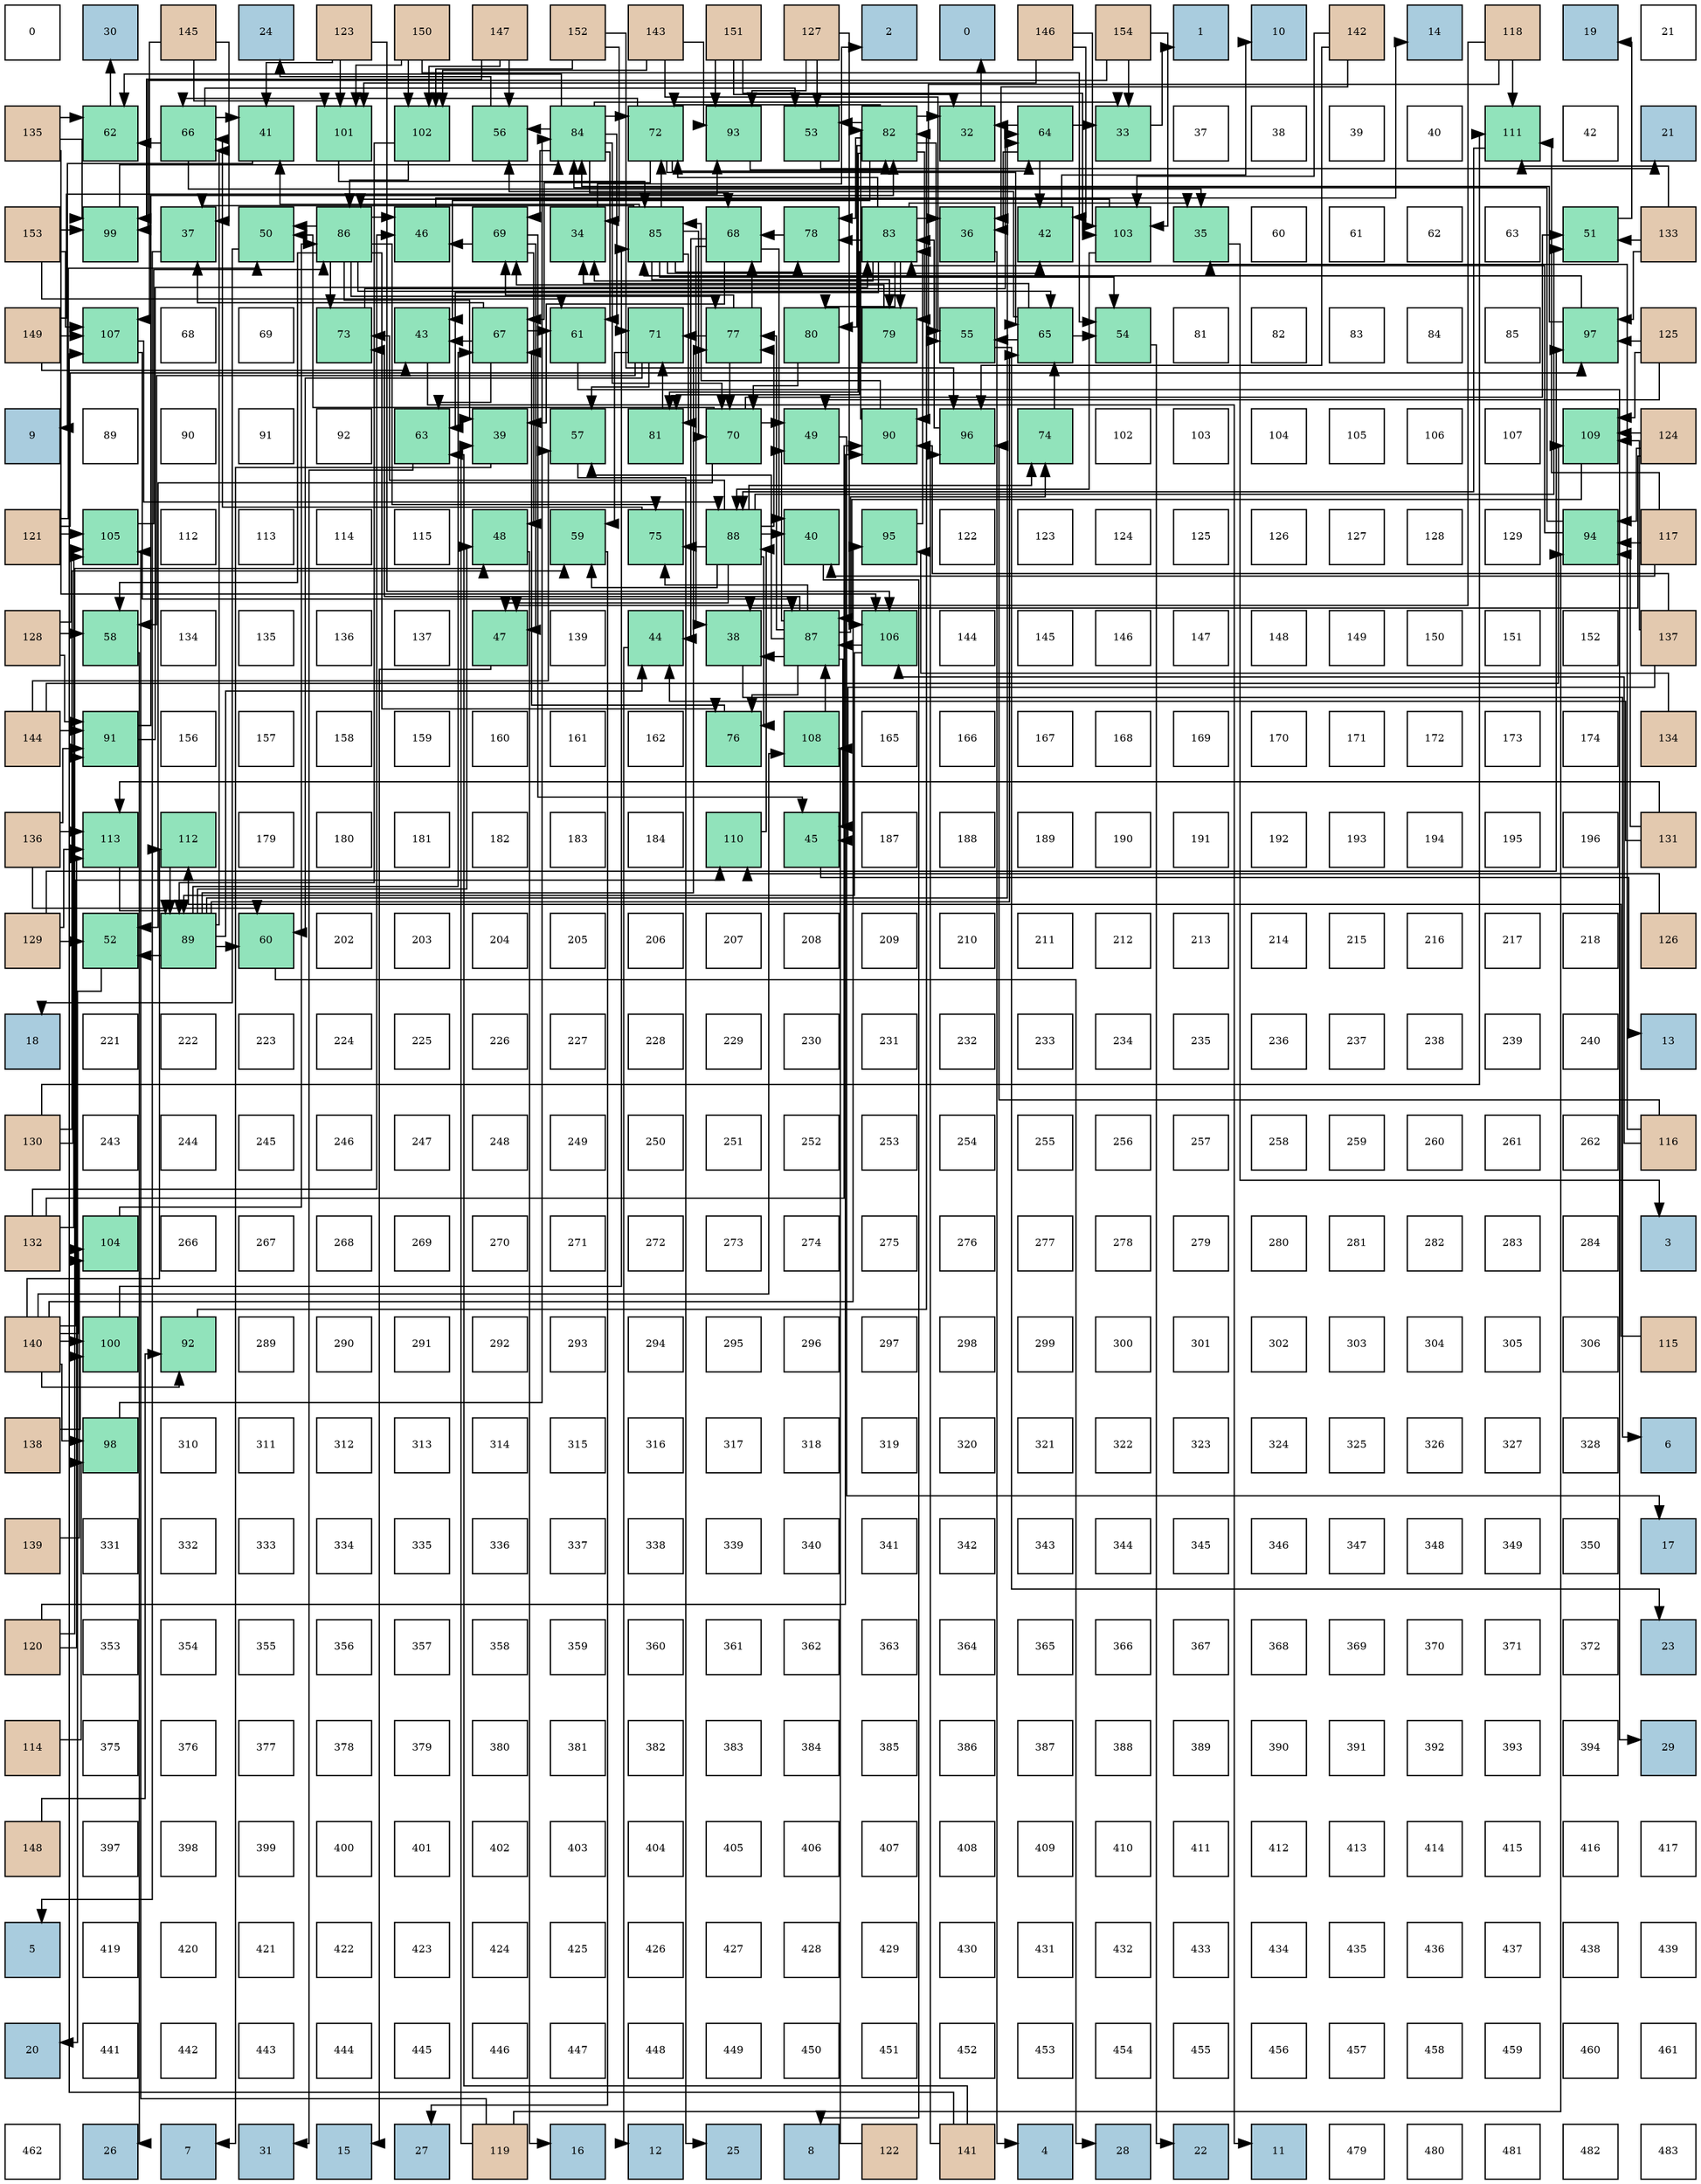 digraph layout{
 rankdir=TB;
 splines=ortho;
 node [style=filled shape=square fixedsize=true width=0.6];
0[label="0", fontsize=8, fillcolor="#ffffff"];
1[label="30", fontsize=8, fillcolor="#a9ccde"];
2[label="145", fontsize=8, fillcolor="#e3c9af"];
3[label="24", fontsize=8, fillcolor="#a9ccde"];
4[label="123", fontsize=8, fillcolor="#e3c9af"];
5[label="150", fontsize=8, fillcolor="#e3c9af"];
6[label="147", fontsize=8, fillcolor="#e3c9af"];
7[label="152", fontsize=8, fillcolor="#e3c9af"];
8[label="143", fontsize=8, fillcolor="#e3c9af"];
9[label="151", fontsize=8, fillcolor="#e3c9af"];
10[label="127", fontsize=8, fillcolor="#e3c9af"];
11[label="2", fontsize=8, fillcolor="#a9ccde"];
12[label="0", fontsize=8, fillcolor="#a9ccde"];
13[label="146", fontsize=8, fillcolor="#e3c9af"];
14[label="154", fontsize=8, fillcolor="#e3c9af"];
15[label="1", fontsize=8, fillcolor="#a9ccde"];
16[label="10", fontsize=8, fillcolor="#a9ccde"];
17[label="142", fontsize=8, fillcolor="#e3c9af"];
18[label="14", fontsize=8, fillcolor="#a9ccde"];
19[label="118", fontsize=8, fillcolor="#e3c9af"];
20[label="19", fontsize=8, fillcolor="#a9ccde"];
21[label="21", fontsize=8, fillcolor="#ffffff"];
22[label="135", fontsize=8, fillcolor="#e3c9af"];
23[label="62", fontsize=8, fillcolor="#91e3bb"];
24[label="66", fontsize=8, fillcolor="#91e3bb"];
25[label="41", fontsize=8, fillcolor="#91e3bb"];
26[label="101", fontsize=8, fillcolor="#91e3bb"];
27[label="102", fontsize=8, fillcolor="#91e3bb"];
28[label="56", fontsize=8, fillcolor="#91e3bb"];
29[label="84", fontsize=8, fillcolor="#91e3bb"];
30[label="72", fontsize=8, fillcolor="#91e3bb"];
31[label="93", fontsize=8, fillcolor="#91e3bb"];
32[label="53", fontsize=8, fillcolor="#91e3bb"];
33[label="82", fontsize=8, fillcolor="#91e3bb"];
34[label="32", fontsize=8, fillcolor="#91e3bb"];
35[label="64", fontsize=8, fillcolor="#91e3bb"];
36[label="33", fontsize=8, fillcolor="#91e3bb"];
37[label="37", fontsize=8, fillcolor="#ffffff"];
38[label="38", fontsize=8, fillcolor="#ffffff"];
39[label="39", fontsize=8, fillcolor="#ffffff"];
40[label="40", fontsize=8, fillcolor="#ffffff"];
41[label="111", fontsize=8, fillcolor="#91e3bb"];
42[label="42", fontsize=8, fillcolor="#ffffff"];
43[label="21", fontsize=8, fillcolor="#a9ccde"];
44[label="153", fontsize=8, fillcolor="#e3c9af"];
45[label="99", fontsize=8, fillcolor="#91e3bb"];
46[label="37", fontsize=8, fillcolor="#91e3bb"];
47[label="50", fontsize=8, fillcolor="#91e3bb"];
48[label="86", fontsize=8, fillcolor="#91e3bb"];
49[label="46", fontsize=8, fillcolor="#91e3bb"];
50[label="69", fontsize=8, fillcolor="#91e3bb"];
51[label="34", fontsize=8, fillcolor="#91e3bb"];
52[label="85", fontsize=8, fillcolor="#91e3bb"];
53[label="68", fontsize=8, fillcolor="#91e3bb"];
54[label="78", fontsize=8, fillcolor="#91e3bb"];
55[label="83", fontsize=8, fillcolor="#91e3bb"];
56[label="36", fontsize=8, fillcolor="#91e3bb"];
57[label="42", fontsize=8, fillcolor="#91e3bb"];
58[label="103", fontsize=8, fillcolor="#91e3bb"];
59[label="35", fontsize=8, fillcolor="#91e3bb"];
60[label="60", fontsize=8, fillcolor="#ffffff"];
61[label="61", fontsize=8, fillcolor="#ffffff"];
62[label="62", fontsize=8, fillcolor="#ffffff"];
63[label="63", fontsize=8, fillcolor="#ffffff"];
64[label="51", fontsize=8, fillcolor="#91e3bb"];
65[label="133", fontsize=8, fillcolor="#e3c9af"];
66[label="149", fontsize=8, fillcolor="#e3c9af"];
67[label="107", fontsize=8, fillcolor="#91e3bb"];
68[label="68", fontsize=8, fillcolor="#ffffff"];
69[label="69", fontsize=8, fillcolor="#ffffff"];
70[label="73", fontsize=8, fillcolor="#91e3bb"];
71[label="43", fontsize=8, fillcolor="#91e3bb"];
72[label="67", fontsize=8, fillcolor="#91e3bb"];
73[label="61", fontsize=8, fillcolor="#91e3bb"];
74[label="71", fontsize=8, fillcolor="#91e3bb"];
75[label="77", fontsize=8, fillcolor="#91e3bb"];
76[label="80", fontsize=8, fillcolor="#91e3bb"];
77[label="79", fontsize=8, fillcolor="#91e3bb"];
78[label="55", fontsize=8, fillcolor="#91e3bb"];
79[label="65", fontsize=8, fillcolor="#91e3bb"];
80[label="54", fontsize=8, fillcolor="#91e3bb"];
81[label="81", fontsize=8, fillcolor="#ffffff"];
82[label="82", fontsize=8, fillcolor="#ffffff"];
83[label="83", fontsize=8, fillcolor="#ffffff"];
84[label="84", fontsize=8, fillcolor="#ffffff"];
85[label="85", fontsize=8, fillcolor="#ffffff"];
86[label="97", fontsize=8, fillcolor="#91e3bb"];
87[label="125", fontsize=8, fillcolor="#e3c9af"];
88[label="9", fontsize=8, fillcolor="#a9ccde"];
89[label="89", fontsize=8, fillcolor="#ffffff"];
90[label="90", fontsize=8, fillcolor="#ffffff"];
91[label="91", fontsize=8, fillcolor="#ffffff"];
92[label="92", fontsize=8, fillcolor="#ffffff"];
93[label="63", fontsize=8, fillcolor="#91e3bb"];
94[label="39", fontsize=8, fillcolor="#91e3bb"];
95[label="57", fontsize=8, fillcolor="#91e3bb"];
96[label="81", fontsize=8, fillcolor="#91e3bb"];
97[label="70", fontsize=8, fillcolor="#91e3bb"];
98[label="49", fontsize=8, fillcolor="#91e3bb"];
99[label="90", fontsize=8, fillcolor="#91e3bb"];
100[label="96", fontsize=8, fillcolor="#91e3bb"];
101[label="74", fontsize=8, fillcolor="#91e3bb"];
102[label="102", fontsize=8, fillcolor="#ffffff"];
103[label="103", fontsize=8, fillcolor="#ffffff"];
104[label="104", fontsize=8, fillcolor="#ffffff"];
105[label="105", fontsize=8, fillcolor="#ffffff"];
106[label="106", fontsize=8, fillcolor="#ffffff"];
107[label="107", fontsize=8, fillcolor="#ffffff"];
108[label="109", fontsize=8, fillcolor="#91e3bb"];
109[label="124", fontsize=8, fillcolor="#e3c9af"];
110[label="121", fontsize=8, fillcolor="#e3c9af"];
111[label="105", fontsize=8, fillcolor="#91e3bb"];
112[label="112", fontsize=8, fillcolor="#ffffff"];
113[label="113", fontsize=8, fillcolor="#ffffff"];
114[label="114", fontsize=8, fillcolor="#ffffff"];
115[label="115", fontsize=8, fillcolor="#ffffff"];
116[label="48", fontsize=8, fillcolor="#91e3bb"];
117[label="59", fontsize=8, fillcolor="#91e3bb"];
118[label="75", fontsize=8, fillcolor="#91e3bb"];
119[label="88", fontsize=8, fillcolor="#91e3bb"];
120[label="40", fontsize=8, fillcolor="#91e3bb"];
121[label="95", fontsize=8, fillcolor="#91e3bb"];
122[label="122", fontsize=8, fillcolor="#ffffff"];
123[label="123", fontsize=8, fillcolor="#ffffff"];
124[label="124", fontsize=8, fillcolor="#ffffff"];
125[label="125", fontsize=8, fillcolor="#ffffff"];
126[label="126", fontsize=8, fillcolor="#ffffff"];
127[label="127", fontsize=8, fillcolor="#ffffff"];
128[label="128", fontsize=8, fillcolor="#ffffff"];
129[label="129", fontsize=8, fillcolor="#ffffff"];
130[label="94", fontsize=8, fillcolor="#91e3bb"];
131[label="117", fontsize=8, fillcolor="#e3c9af"];
132[label="128", fontsize=8, fillcolor="#e3c9af"];
133[label="58", fontsize=8, fillcolor="#91e3bb"];
134[label="134", fontsize=8, fillcolor="#ffffff"];
135[label="135", fontsize=8, fillcolor="#ffffff"];
136[label="136", fontsize=8, fillcolor="#ffffff"];
137[label="137", fontsize=8, fillcolor="#ffffff"];
138[label="47", fontsize=8, fillcolor="#91e3bb"];
139[label="139", fontsize=8, fillcolor="#ffffff"];
140[label="44", fontsize=8, fillcolor="#91e3bb"];
141[label="38", fontsize=8, fillcolor="#91e3bb"];
142[label="87", fontsize=8, fillcolor="#91e3bb"];
143[label="106", fontsize=8, fillcolor="#91e3bb"];
144[label="144", fontsize=8, fillcolor="#ffffff"];
145[label="145", fontsize=8, fillcolor="#ffffff"];
146[label="146", fontsize=8, fillcolor="#ffffff"];
147[label="147", fontsize=8, fillcolor="#ffffff"];
148[label="148", fontsize=8, fillcolor="#ffffff"];
149[label="149", fontsize=8, fillcolor="#ffffff"];
150[label="150", fontsize=8, fillcolor="#ffffff"];
151[label="151", fontsize=8, fillcolor="#ffffff"];
152[label="152", fontsize=8, fillcolor="#ffffff"];
153[label="137", fontsize=8, fillcolor="#e3c9af"];
154[label="144", fontsize=8, fillcolor="#e3c9af"];
155[label="91", fontsize=8, fillcolor="#91e3bb"];
156[label="156", fontsize=8, fillcolor="#ffffff"];
157[label="157", fontsize=8, fillcolor="#ffffff"];
158[label="158", fontsize=8, fillcolor="#ffffff"];
159[label="159", fontsize=8, fillcolor="#ffffff"];
160[label="160", fontsize=8, fillcolor="#ffffff"];
161[label="161", fontsize=8, fillcolor="#ffffff"];
162[label="162", fontsize=8, fillcolor="#ffffff"];
163[label="76", fontsize=8, fillcolor="#91e3bb"];
164[label="108", fontsize=8, fillcolor="#91e3bb"];
165[label="165", fontsize=8, fillcolor="#ffffff"];
166[label="166", fontsize=8, fillcolor="#ffffff"];
167[label="167", fontsize=8, fillcolor="#ffffff"];
168[label="168", fontsize=8, fillcolor="#ffffff"];
169[label="169", fontsize=8, fillcolor="#ffffff"];
170[label="170", fontsize=8, fillcolor="#ffffff"];
171[label="171", fontsize=8, fillcolor="#ffffff"];
172[label="172", fontsize=8, fillcolor="#ffffff"];
173[label="173", fontsize=8, fillcolor="#ffffff"];
174[label="174", fontsize=8, fillcolor="#ffffff"];
175[label="134", fontsize=8, fillcolor="#e3c9af"];
176[label="136", fontsize=8, fillcolor="#e3c9af"];
177[label="113", fontsize=8, fillcolor="#91e3bb"];
178[label="112", fontsize=8, fillcolor="#91e3bb"];
179[label="179", fontsize=8, fillcolor="#ffffff"];
180[label="180", fontsize=8, fillcolor="#ffffff"];
181[label="181", fontsize=8, fillcolor="#ffffff"];
182[label="182", fontsize=8, fillcolor="#ffffff"];
183[label="183", fontsize=8, fillcolor="#ffffff"];
184[label="184", fontsize=8, fillcolor="#ffffff"];
185[label="110", fontsize=8, fillcolor="#91e3bb"];
186[label="45", fontsize=8, fillcolor="#91e3bb"];
187[label="187", fontsize=8, fillcolor="#ffffff"];
188[label="188", fontsize=8, fillcolor="#ffffff"];
189[label="189", fontsize=8, fillcolor="#ffffff"];
190[label="190", fontsize=8, fillcolor="#ffffff"];
191[label="191", fontsize=8, fillcolor="#ffffff"];
192[label="192", fontsize=8, fillcolor="#ffffff"];
193[label="193", fontsize=8, fillcolor="#ffffff"];
194[label="194", fontsize=8, fillcolor="#ffffff"];
195[label="195", fontsize=8, fillcolor="#ffffff"];
196[label="196", fontsize=8, fillcolor="#ffffff"];
197[label="131", fontsize=8, fillcolor="#e3c9af"];
198[label="129", fontsize=8, fillcolor="#e3c9af"];
199[label="52", fontsize=8, fillcolor="#91e3bb"];
200[label="89", fontsize=8, fillcolor="#91e3bb"];
201[label="60", fontsize=8, fillcolor="#91e3bb"];
202[label="202", fontsize=8, fillcolor="#ffffff"];
203[label="203", fontsize=8, fillcolor="#ffffff"];
204[label="204", fontsize=8, fillcolor="#ffffff"];
205[label="205", fontsize=8, fillcolor="#ffffff"];
206[label="206", fontsize=8, fillcolor="#ffffff"];
207[label="207", fontsize=8, fillcolor="#ffffff"];
208[label="208", fontsize=8, fillcolor="#ffffff"];
209[label="209", fontsize=8, fillcolor="#ffffff"];
210[label="210", fontsize=8, fillcolor="#ffffff"];
211[label="211", fontsize=8, fillcolor="#ffffff"];
212[label="212", fontsize=8, fillcolor="#ffffff"];
213[label="213", fontsize=8, fillcolor="#ffffff"];
214[label="214", fontsize=8, fillcolor="#ffffff"];
215[label="215", fontsize=8, fillcolor="#ffffff"];
216[label="216", fontsize=8, fillcolor="#ffffff"];
217[label="217", fontsize=8, fillcolor="#ffffff"];
218[label="218", fontsize=8, fillcolor="#ffffff"];
219[label="126", fontsize=8, fillcolor="#e3c9af"];
220[label="18", fontsize=8, fillcolor="#a9ccde"];
221[label="221", fontsize=8, fillcolor="#ffffff"];
222[label="222", fontsize=8, fillcolor="#ffffff"];
223[label="223", fontsize=8, fillcolor="#ffffff"];
224[label="224", fontsize=8, fillcolor="#ffffff"];
225[label="225", fontsize=8, fillcolor="#ffffff"];
226[label="226", fontsize=8, fillcolor="#ffffff"];
227[label="227", fontsize=8, fillcolor="#ffffff"];
228[label="228", fontsize=8, fillcolor="#ffffff"];
229[label="229", fontsize=8, fillcolor="#ffffff"];
230[label="230", fontsize=8, fillcolor="#ffffff"];
231[label="231", fontsize=8, fillcolor="#ffffff"];
232[label="232", fontsize=8, fillcolor="#ffffff"];
233[label="233", fontsize=8, fillcolor="#ffffff"];
234[label="234", fontsize=8, fillcolor="#ffffff"];
235[label="235", fontsize=8, fillcolor="#ffffff"];
236[label="236", fontsize=8, fillcolor="#ffffff"];
237[label="237", fontsize=8, fillcolor="#ffffff"];
238[label="238", fontsize=8, fillcolor="#ffffff"];
239[label="239", fontsize=8, fillcolor="#ffffff"];
240[label="240", fontsize=8, fillcolor="#ffffff"];
241[label="13", fontsize=8, fillcolor="#a9ccde"];
242[label="130", fontsize=8, fillcolor="#e3c9af"];
243[label="243", fontsize=8, fillcolor="#ffffff"];
244[label="244", fontsize=8, fillcolor="#ffffff"];
245[label="245", fontsize=8, fillcolor="#ffffff"];
246[label="246", fontsize=8, fillcolor="#ffffff"];
247[label="247", fontsize=8, fillcolor="#ffffff"];
248[label="248", fontsize=8, fillcolor="#ffffff"];
249[label="249", fontsize=8, fillcolor="#ffffff"];
250[label="250", fontsize=8, fillcolor="#ffffff"];
251[label="251", fontsize=8, fillcolor="#ffffff"];
252[label="252", fontsize=8, fillcolor="#ffffff"];
253[label="253", fontsize=8, fillcolor="#ffffff"];
254[label="254", fontsize=8, fillcolor="#ffffff"];
255[label="255", fontsize=8, fillcolor="#ffffff"];
256[label="256", fontsize=8, fillcolor="#ffffff"];
257[label="257", fontsize=8, fillcolor="#ffffff"];
258[label="258", fontsize=8, fillcolor="#ffffff"];
259[label="259", fontsize=8, fillcolor="#ffffff"];
260[label="260", fontsize=8, fillcolor="#ffffff"];
261[label="261", fontsize=8, fillcolor="#ffffff"];
262[label="262", fontsize=8, fillcolor="#ffffff"];
263[label="116", fontsize=8, fillcolor="#e3c9af"];
264[label="132", fontsize=8, fillcolor="#e3c9af"];
265[label="104", fontsize=8, fillcolor="#91e3bb"];
266[label="266", fontsize=8, fillcolor="#ffffff"];
267[label="267", fontsize=8, fillcolor="#ffffff"];
268[label="268", fontsize=8, fillcolor="#ffffff"];
269[label="269", fontsize=8, fillcolor="#ffffff"];
270[label="270", fontsize=8, fillcolor="#ffffff"];
271[label="271", fontsize=8, fillcolor="#ffffff"];
272[label="272", fontsize=8, fillcolor="#ffffff"];
273[label="273", fontsize=8, fillcolor="#ffffff"];
274[label="274", fontsize=8, fillcolor="#ffffff"];
275[label="275", fontsize=8, fillcolor="#ffffff"];
276[label="276", fontsize=8, fillcolor="#ffffff"];
277[label="277", fontsize=8, fillcolor="#ffffff"];
278[label="278", fontsize=8, fillcolor="#ffffff"];
279[label="279", fontsize=8, fillcolor="#ffffff"];
280[label="280", fontsize=8, fillcolor="#ffffff"];
281[label="281", fontsize=8, fillcolor="#ffffff"];
282[label="282", fontsize=8, fillcolor="#ffffff"];
283[label="283", fontsize=8, fillcolor="#ffffff"];
284[label="284", fontsize=8, fillcolor="#ffffff"];
285[label="3", fontsize=8, fillcolor="#a9ccde"];
286[label="140", fontsize=8, fillcolor="#e3c9af"];
287[label="100", fontsize=8, fillcolor="#91e3bb"];
288[label="92", fontsize=8, fillcolor="#91e3bb"];
289[label="289", fontsize=8, fillcolor="#ffffff"];
290[label="290", fontsize=8, fillcolor="#ffffff"];
291[label="291", fontsize=8, fillcolor="#ffffff"];
292[label="292", fontsize=8, fillcolor="#ffffff"];
293[label="293", fontsize=8, fillcolor="#ffffff"];
294[label="294", fontsize=8, fillcolor="#ffffff"];
295[label="295", fontsize=8, fillcolor="#ffffff"];
296[label="296", fontsize=8, fillcolor="#ffffff"];
297[label="297", fontsize=8, fillcolor="#ffffff"];
298[label="298", fontsize=8, fillcolor="#ffffff"];
299[label="299", fontsize=8, fillcolor="#ffffff"];
300[label="300", fontsize=8, fillcolor="#ffffff"];
301[label="301", fontsize=8, fillcolor="#ffffff"];
302[label="302", fontsize=8, fillcolor="#ffffff"];
303[label="303", fontsize=8, fillcolor="#ffffff"];
304[label="304", fontsize=8, fillcolor="#ffffff"];
305[label="305", fontsize=8, fillcolor="#ffffff"];
306[label="306", fontsize=8, fillcolor="#ffffff"];
307[label="115", fontsize=8, fillcolor="#e3c9af"];
308[label="138", fontsize=8, fillcolor="#e3c9af"];
309[label="98", fontsize=8, fillcolor="#91e3bb"];
310[label="310", fontsize=8, fillcolor="#ffffff"];
311[label="311", fontsize=8, fillcolor="#ffffff"];
312[label="312", fontsize=8, fillcolor="#ffffff"];
313[label="313", fontsize=8, fillcolor="#ffffff"];
314[label="314", fontsize=8, fillcolor="#ffffff"];
315[label="315", fontsize=8, fillcolor="#ffffff"];
316[label="316", fontsize=8, fillcolor="#ffffff"];
317[label="317", fontsize=8, fillcolor="#ffffff"];
318[label="318", fontsize=8, fillcolor="#ffffff"];
319[label="319", fontsize=8, fillcolor="#ffffff"];
320[label="320", fontsize=8, fillcolor="#ffffff"];
321[label="321", fontsize=8, fillcolor="#ffffff"];
322[label="322", fontsize=8, fillcolor="#ffffff"];
323[label="323", fontsize=8, fillcolor="#ffffff"];
324[label="324", fontsize=8, fillcolor="#ffffff"];
325[label="325", fontsize=8, fillcolor="#ffffff"];
326[label="326", fontsize=8, fillcolor="#ffffff"];
327[label="327", fontsize=8, fillcolor="#ffffff"];
328[label="328", fontsize=8, fillcolor="#ffffff"];
329[label="6", fontsize=8, fillcolor="#a9ccde"];
330[label="139", fontsize=8, fillcolor="#e3c9af"];
331[label="331", fontsize=8, fillcolor="#ffffff"];
332[label="332", fontsize=8, fillcolor="#ffffff"];
333[label="333", fontsize=8, fillcolor="#ffffff"];
334[label="334", fontsize=8, fillcolor="#ffffff"];
335[label="335", fontsize=8, fillcolor="#ffffff"];
336[label="336", fontsize=8, fillcolor="#ffffff"];
337[label="337", fontsize=8, fillcolor="#ffffff"];
338[label="338", fontsize=8, fillcolor="#ffffff"];
339[label="339", fontsize=8, fillcolor="#ffffff"];
340[label="340", fontsize=8, fillcolor="#ffffff"];
341[label="341", fontsize=8, fillcolor="#ffffff"];
342[label="342", fontsize=8, fillcolor="#ffffff"];
343[label="343", fontsize=8, fillcolor="#ffffff"];
344[label="344", fontsize=8, fillcolor="#ffffff"];
345[label="345", fontsize=8, fillcolor="#ffffff"];
346[label="346", fontsize=8, fillcolor="#ffffff"];
347[label="347", fontsize=8, fillcolor="#ffffff"];
348[label="348", fontsize=8, fillcolor="#ffffff"];
349[label="349", fontsize=8, fillcolor="#ffffff"];
350[label="350", fontsize=8, fillcolor="#ffffff"];
351[label="17", fontsize=8, fillcolor="#a9ccde"];
352[label="120", fontsize=8, fillcolor="#e3c9af"];
353[label="353", fontsize=8, fillcolor="#ffffff"];
354[label="354", fontsize=8, fillcolor="#ffffff"];
355[label="355", fontsize=8, fillcolor="#ffffff"];
356[label="356", fontsize=8, fillcolor="#ffffff"];
357[label="357", fontsize=8, fillcolor="#ffffff"];
358[label="358", fontsize=8, fillcolor="#ffffff"];
359[label="359", fontsize=8, fillcolor="#ffffff"];
360[label="360", fontsize=8, fillcolor="#ffffff"];
361[label="361", fontsize=8, fillcolor="#ffffff"];
362[label="362", fontsize=8, fillcolor="#ffffff"];
363[label="363", fontsize=8, fillcolor="#ffffff"];
364[label="364", fontsize=8, fillcolor="#ffffff"];
365[label="365", fontsize=8, fillcolor="#ffffff"];
366[label="366", fontsize=8, fillcolor="#ffffff"];
367[label="367", fontsize=8, fillcolor="#ffffff"];
368[label="368", fontsize=8, fillcolor="#ffffff"];
369[label="369", fontsize=8, fillcolor="#ffffff"];
370[label="370", fontsize=8, fillcolor="#ffffff"];
371[label="371", fontsize=8, fillcolor="#ffffff"];
372[label="372", fontsize=8, fillcolor="#ffffff"];
373[label="23", fontsize=8, fillcolor="#a9ccde"];
374[label="114", fontsize=8, fillcolor="#e3c9af"];
375[label="375", fontsize=8, fillcolor="#ffffff"];
376[label="376", fontsize=8, fillcolor="#ffffff"];
377[label="377", fontsize=8, fillcolor="#ffffff"];
378[label="378", fontsize=8, fillcolor="#ffffff"];
379[label="379", fontsize=8, fillcolor="#ffffff"];
380[label="380", fontsize=8, fillcolor="#ffffff"];
381[label="381", fontsize=8, fillcolor="#ffffff"];
382[label="382", fontsize=8, fillcolor="#ffffff"];
383[label="383", fontsize=8, fillcolor="#ffffff"];
384[label="384", fontsize=8, fillcolor="#ffffff"];
385[label="385", fontsize=8, fillcolor="#ffffff"];
386[label="386", fontsize=8, fillcolor="#ffffff"];
387[label="387", fontsize=8, fillcolor="#ffffff"];
388[label="388", fontsize=8, fillcolor="#ffffff"];
389[label="389", fontsize=8, fillcolor="#ffffff"];
390[label="390", fontsize=8, fillcolor="#ffffff"];
391[label="391", fontsize=8, fillcolor="#ffffff"];
392[label="392", fontsize=8, fillcolor="#ffffff"];
393[label="393", fontsize=8, fillcolor="#ffffff"];
394[label="394", fontsize=8, fillcolor="#ffffff"];
395[label="29", fontsize=8, fillcolor="#a9ccde"];
396[label="148", fontsize=8, fillcolor="#e3c9af"];
397[label="397", fontsize=8, fillcolor="#ffffff"];
398[label="398", fontsize=8, fillcolor="#ffffff"];
399[label="399", fontsize=8, fillcolor="#ffffff"];
400[label="400", fontsize=8, fillcolor="#ffffff"];
401[label="401", fontsize=8, fillcolor="#ffffff"];
402[label="402", fontsize=8, fillcolor="#ffffff"];
403[label="403", fontsize=8, fillcolor="#ffffff"];
404[label="404", fontsize=8, fillcolor="#ffffff"];
405[label="405", fontsize=8, fillcolor="#ffffff"];
406[label="406", fontsize=8, fillcolor="#ffffff"];
407[label="407", fontsize=8, fillcolor="#ffffff"];
408[label="408", fontsize=8, fillcolor="#ffffff"];
409[label="409", fontsize=8, fillcolor="#ffffff"];
410[label="410", fontsize=8, fillcolor="#ffffff"];
411[label="411", fontsize=8, fillcolor="#ffffff"];
412[label="412", fontsize=8, fillcolor="#ffffff"];
413[label="413", fontsize=8, fillcolor="#ffffff"];
414[label="414", fontsize=8, fillcolor="#ffffff"];
415[label="415", fontsize=8, fillcolor="#ffffff"];
416[label="416", fontsize=8, fillcolor="#ffffff"];
417[label="417", fontsize=8, fillcolor="#ffffff"];
418[label="5", fontsize=8, fillcolor="#a9ccde"];
419[label="419", fontsize=8, fillcolor="#ffffff"];
420[label="420", fontsize=8, fillcolor="#ffffff"];
421[label="421", fontsize=8, fillcolor="#ffffff"];
422[label="422", fontsize=8, fillcolor="#ffffff"];
423[label="423", fontsize=8, fillcolor="#ffffff"];
424[label="424", fontsize=8, fillcolor="#ffffff"];
425[label="425", fontsize=8, fillcolor="#ffffff"];
426[label="426", fontsize=8, fillcolor="#ffffff"];
427[label="427", fontsize=8, fillcolor="#ffffff"];
428[label="428", fontsize=8, fillcolor="#ffffff"];
429[label="429", fontsize=8, fillcolor="#ffffff"];
430[label="430", fontsize=8, fillcolor="#ffffff"];
431[label="431", fontsize=8, fillcolor="#ffffff"];
432[label="432", fontsize=8, fillcolor="#ffffff"];
433[label="433", fontsize=8, fillcolor="#ffffff"];
434[label="434", fontsize=8, fillcolor="#ffffff"];
435[label="435", fontsize=8, fillcolor="#ffffff"];
436[label="436", fontsize=8, fillcolor="#ffffff"];
437[label="437", fontsize=8, fillcolor="#ffffff"];
438[label="438", fontsize=8, fillcolor="#ffffff"];
439[label="439", fontsize=8, fillcolor="#ffffff"];
440[label="20", fontsize=8, fillcolor="#a9ccde"];
441[label="441", fontsize=8, fillcolor="#ffffff"];
442[label="442", fontsize=8, fillcolor="#ffffff"];
443[label="443", fontsize=8, fillcolor="#ffffff"];
444[label="444", fontsize=8, fillcolor="#ffffff"];
445[label="445", fontsize=8, fillcolor="#ffffff"];
446[label="446", fontsize=8, fillcolor="#ffffff"];
447[label="447", fontsize=8, fillcolor="#ffffff"];
448[label="448", fontsize=8, fillcolor="#ffffff"];
449[label="449", fontsize=8, fillcolor="#ffffff"];
450[label="450", fontsize=8, fillcolor="#ffffff"];
451[label="451", fontsize=8, fillcolor="#ffffff"];
452[label="452", fontsize=8, fillcolor="#ffffff"];
453[label="453", fontsize=8, fillcolor="#ffffff"];
454[label="454", fontsize=8, fillcolor="#ffffff"];
455[label="455", fontsize=8, fillcolor="#ffffff"];
456[label="456", fontsize=8, fillcolor="#ffffff"];
457[label="457", fontsize=8, fillcolor="#ffffff"];
458[label="458", fontsize=8, fillcolor="#ffffff"];
459[label="459", fontsize=8, fillcolor="#ffffff"];
460[label="460", fontsize=8, fillcolor="#ffffff"];
461[label="461", fontsize=8, fillcolor="#ffffff"];
462[label="462", fontsize=8, fillcolor="#ffffff"];
463[label="26", fontsize=8, fillcolor="#a9ccde"];
464[label="7", fontsize=8, fillcolor="#a9ccde"];
465[label="31", fontsize=8, fillcolor="#a9ccde"];
466[label="15", fontsize=8, fillcolor="#a9ccde"];
467[label="27", fontsize=8, fillcolor="#a9ccde"];
468[label="119", fontsize=8, fillcolor="#e3c9af"];
469[label="16", fontsize=8, fillcolor="#a9ccde"];
470[label="12", fontsize=8, fillcolor="#a9ccde"];
471[label="25", fontsize=8, fillcolor="#a9ccde"];
472[label="8", fontsize=8, fillcolor="#a9ccde"];
473[label="122", fontsize=8, fillcolor="#e3c9af"];
474[label="141", fontsize=8, fillcolor="#e3c9af"];
475[label="4", fontsize=8, fillcolor="#a9ccde"];
476[label="28", fontsize=8, fillcolor="#a9ccde"];
477[label="22", fontsize=8, fillcolor="#a9ccde"];
478[label="11", fontsize=8, fillcolor="#a9ccde"];
479[label="479", fontsize=8, fillcolor="#ffffff"];
480[label="480", fontsize=8, fillcolor="#ffffff"];
481[label="481", fontsize=8, fillcolor="#ffffff"];
482[label="482", fontsize=8, fillcolor="#ffffff"];
483[label="483", fontsize=8, fillcolor="#ffffff"];
edge [constraint=false, style=vis];34 -> 12;
36 -> 15;
51 -> 11;
59 -> 285;
56 -> 475;
46 -> 418;
141 -> 329;
94 -> 464;
120 -> 472;
25 -> 88;
57 -> 16;
71 -> 478;
140 -> 470;
186 -> 241;
49 -> 18;
138 -> 466;
116 -> 469;
98 -> 351;
47 -> 220;
64 -> 20;
199 -> 440;
32 -> 43;
80 -> 477;
78 -> 373;
28 -> 3;
95 -> 471;
133 -> 463;
117 -> 467;
201 -> 476;
73 -> 395;
23 -> 1;
93 -> 465;
35 -> 34;
35 -> 36;
35 -> 56;
35 -> 57;
79 -> 51;
79 -> 80;
79 -> 78;
79 -> 28;
24 -> 59;
24 -> 25;
24 -> 32;
24 -> 23;
72 -> 46;
72 -> 71;
72 -> 73;
72 -> 93;
53 -> 141;
53 -> 94;
53 -> 120;
53 -> 140;
50 -> 186;
50 -> 49;
50 -> 138;
50 -> 116;
97 -> 98;
97 -> 47;
97 -> 64;
97 -> 199;
74 -> 95;
74 -> 133;
74 -> 117;
74 -> 201;
30 -> 35;
30 -> 79;
30 -> 24;
30 -> 72;
70 -> 35;
101 -> 79;
118 -> 24;
163 -> 72;
75 -> 53;
75 -> 50;
75 -> 97;
75 -> 74;
54 -> 53;
77 -> 50;
76 -> 97;
96 -> 74;
33 -> 34;
33 -> 71;
33 -> 32;
33 -> 78;
33 -> 30;
33 -> 54;
33 -> 77;
33 -> 76;
33 -> 96;
55 -> 51;
55 -> 59;
55 -> 56;
55 -> 93;
55 -> 30;
55 -> 54;
55 -> 77;
55 -> 76;
55 -> 96;
29 -> 36;
29 -> 28;
29 -> 73;
29 -> 23;
29 -> 53;
29 -> 50;
29 -> 97;
29 -> 74;
29 -> 30;
52 -> 46;
52 -> 25;
52 -> 57;
52 -> 80;
52 -> 97;
52 -> 30;
52 -> 54;
52 -> 77;
52 -> 96;
48 -> 94;
48 -> 49;
48 -> 47;
48 -> 133;
48 -> 79;
48 -> 70;
48 -> 118;
48 -> 163;
48 -> 75;
142 -> 141;
142 -> 186;
142 -> 98;
142 -> 95;
142 -> 70;
142 -> 101;
142 -> 118;
142 -> 163;
142 -> 75;
119 -> 120;
119 -> 138;
119 -> 64;
119 -> 117;
119 -> 70;
119 -> 101;
119 -> 118;
119 -> 163;
119 -> 75;
200 -> 140;
200 -> 116;
200 -> 199;
200 -> 201;
200 -> 35;
200 -> 79;
200 -> 24;
200 -> 72;
200 -> 75;
99 -> 33;
99 -> 52;
155 -> 33;
155 -> 55;
288 -> 33;
31 -> 33;
130 -> 55;
130 -> 29;
121 -> 55;
100 -> 55;
86 -> 29;
86 -> 52;
309 -> 29;
45 -> 29;
287 -> 52;
26 -> 52;
27 -> 48;
27 -> 200;
58 -> 48;
58 -> 119;
265 -> 48;
111 -> 48;
143 -> 142;
143 -> 200;
67 -> 142;
67 -> 119;
164 -> 142;
108 -> 142;
185 -> 119;
41 -> 119;
178 -> 200;
177 -> 200;
374 -> 309;
307 -> 178;
263 -> 59;
263 -> 100;
263 -> 143;
131 -> 120;
131 -> 130;
131 -> 41;
19 -> 138;
19 -> 99;
19 -> 41;
468 -> 94;
468 -> 130;
468 -> 111;
352 -> 116;
352 -> 99;
352 -> 177;
110 -> 47;
110 -> 86;
110 -> 111;
473 -> 164;
4 -> 25;
4 -> 26;
4 -> 143;
109 -> 141;
109 -> 130;
109 -> 108;
87 -> 98;
87 -> 86;
87 -> 108;
219 -> 185;
10 -> 32;
10 -> 31;
10 -> 143;
132 -> 133;
132 -> 155;
132 -> 111;
198 -> 199;
198 -> 86;
198 -> 177;
242 -> 117;
242 -> 155;
242 -> 41;
197 -> 140;
197 -> 130;
197 -> 177;
264 -> 49;
264 -> 99;
264 -> 111;
65 -> 64;
65 -> 86;
65 -> 41;
175 -> 121;
22 -> 23;
22 -> 45;
22 -> 143;
176 -> 201;
176 -> 155;
176 -> 177;
153 -> 186;
153 -> 99;
153 -> 108;
308 -> 287;
330 -> 265;
286 -> 288;
286 -> 121;
286 -> 309;
286 -> 287;
286 -> 265;
286 -> 164;
286 -> 185;
286 -> 178;
474 -> 93;
474 -> 100;
474 -> 67;
17 -> 56;
17 -> 100;
17 -> 58;
8 -> 78;
8 -> 31;
8 -> 27;
154 -> 95;
154 -> 155;
154 -> 108;
2 -> 46;
2 -> 26;
2 -> 67;
13 -> 57;
13 -> 26;
13 -> 58;
6 -> 28;
6 -> 45;
6 -> 27;
396 -> 288;
66 -> 71;
66 -> 31;
66 -> 67;
5 -> 80;
5 -> 26;
5 -> 27;
9 -> 34;
9 -> 31;
9 -> 58;
7 -> 51;
7 -> 100;
7 -> 27;
44 -> 73;
44 -> 45;
44 -> 67;
14 -> 36;
14 -> 45;
14 -> 58;
edge [constraint=true, style=invis];
0 -> 22 -> 44 -> 66 -> 88 -> 110 -> 132 -> 154 -> 176 -> 198 -> 220 -> 242 -> 264 -> 286 -> 308 -> 330 -> 352 -> 374 -> 396 -> 418 -> 440 -> 462;
1 -> 23 -> 45 -> 67 -> 89 -> 111 -> 133 -> 155 -> 177 -> 199 -> 221 -> 243 -> 265 -> 287 -> 309 -> 331 -> 353 -> 375 -> 397 -> 419 -> 441 -> 463;
2 -> 24 -> 46 -> 68 -> 90 -> 112 -> 134 -> 156 -> 178 -> 200 -> 222 -> 244 -> 266 -> 288 -> 310 -> 332 -> 354 -> 376 -> 398 -> 420 -> 442 -> 464;
3 -> 25 -> 47 -> 69 -> 91 -> 113 -> 135 -> 157 -> 179 -> 201 -> 223 -> 245 -> 267 -> 289 -> 311 -> 333 -> 355 -> 377 -> 399 -> 421 -> 443 -> 465;
4 -> 26 -> 48 -> 70 -> 92 -> 114 -> 136 -> 158 -> 180 -> 202 -> 224 -> 246 -> 268 -> 290 -> 312 -> 334 -> 356 -> 378 -> 400 -> 422 -> 444 -> 466;
5 -> 27 -> 49 -> 71 -> 93 -> 115 -> 137 -> 159 -> 181 -> 203 -> 225 -> 247 -> 269 -> 291 -> 313 -> 335 -> 357 -> 379 -> 401 -> 423 -> 445 -> 467;
6 -> 28 -> 50 -> 72 -> 94 -> 116 -> 138 -> 160 -> 182 -> 204 -> 226 -> 248 -> 270 -> 292 -> 314 -> 336 -> 358 -> 380 -> 402 -> 424 -> 446 -> 468;
7 -> 29 -> 51 -> 73 -> 95 -> 117 -> 139 -> 161 -> 183 -> 205 -> 227 -> 249 -> 271 -> 293 -> 315 -> 337 -> 359 -> 381 -> 403 -> 425 -> 447 -> 469;
8 -> 30 -> 52 -> 74 -> 96 -> 118 -> 140 -> 162 -> 184 -> 206 -> 228 -> 250 -> 272 -> 294 -> 316 -> 338 -> 360 -> 382 -> 404 -> 426 -> 448 -> 470;
9 -> 31 -> 53 -> 75 -> 97 -> 119 -> 141 -> 163 -> 185 -> 207 -> 229 -> 251 -> 273 -> 295 -> 317 -> 339 -> 361 -> 383 -> 405 -> 427 -> 449 -> 471;
10 -> 32 -> 54 -> 76 -> 98 -> 120 -> 142 -> 164 -> 186 -> 208 -> 230 -> 252 -> 274 -> 296 -> 318 -> 340 -> 362 -> 384 -> 406 -> 428 -> 450 -> 472;
11 -> 33 -> 55 -> 77 -> 99 -> 121 -> 143 -> 165 -> 187 -> 209 -> 231 -> 253 -> 275 -> 297 -> 319 -> 341 -> 363 -> 385 -> 407 -> 429 -> 451 -> 473;
12 -> 34 -> 56 -> 78 -> 100 -> 122 -> 144 -> 166 -> 188 -> 210 -> 232 -> 254 -> 276 -> 298 -> 320 -> 342 -> 364 -> 386 -> 408 -> 430 -> 452 -> 474;
13 -> 35 -> 57 -> 79 -> 101 -> 123 -> 145 -> 167 -> 189 -> 211 -> 233 -> 255 -> 277 -> 299 -> 321 -> 343 -> 365 -> 387 -> 409 -> 431 -> 453 -> 475;
14 -> 36 -> 58 -> 80 -> 102 -> 124 -> 146 -> 168 -> 190 -> 212 -> 234 -> 256 -> 278 -> 300 -> 322 -> 344 -> 366 -> 388 -> 410 -> 432 -> 454 -> 476;
15 -> 37 -> 59 -> 81 -> 103 -> 125 -> 147 -> 169 -> 191 -> 213 -> 235 -> 257 -> 279 -> 301 -> 323 -> 345 -> 367 -> 389 -> 411 -> 433 -> 455 -> 477;
16 -> 38 -> 60 -> 82 -> 104 -> 126 -> 148 -> 170 -> 192 -> 214 -> 236 -> 258 -> 280 -> 302 -> 324 -> 346 -> 368 -> 390 -> 412 -> 434 -> 456 -> 478;
17 -> 39 -> 61 -> 83 -> 105 -> 127 -> 149 -> 171 -> 193 -> 215 -> 237 -> 259 -> 281 -> 303 -> 325 -> 347 -> 369 -> 391 -> 413 -> 435 -> 457 -> 479;
18 -> 40 -> 62 -> 84 -> 106 -> 128 -> 150 -> 172 -> 194 -> 216 -> 238 -> 260 -> 282 -> 304 -> 326 -> 348 -> 370 -> 392 -> 414 -> 436 -> 458 -> 480;
19 -> 41 -> 63 -> 85 -> 107 -> 129 -> 151 -> 173 -> 195 -> 217 -> 239 -> 261 -> 283 -> 305 -> 327 -> 349 -> 371 -> 393 -> 415 -> 437 -> 459 -> 481;
20 -> 42 -> 64 -> 86 -> 108 -> 130 -> 152 -> 174 -> 196 -> 218 -> 240 -> 262 -> 284 -> 306 -> 328 -> 350 -> 372 -> 394 -> 416 -> 438 -> 460 -> 482;
21 -> 43 -> 65 -> 87 -> 109 -> 131 -> 153 -> 175 -> 197 -> 219 -> 241 -> 263 -> 285 -> 307 -> 329 -> 351 -> 373 -> 395 -> 417 -> 439 -> 461 -> 483;
rank = same {0 -> 1 -> 2 -> 3 -> 4 -> 5 -> 6 -> 7 -> 8 -> 9 -> 10 -> 11 -> 12 -> 13 -> 14 -> 15 -> 16 -> 17 -> 18 -> 19 -> 20 -> 21};
rank = same {22 -> 23 -> 24 -> 25 -> 26 -> 27 -> 28 -> 29 -> 30 -> 31 -> 32 -> 33 -> 34 -> 35 -> 36 -> 37 -> 38 -> 39 -> 40 -> 41 -> 42 -> 43};
rank = same {44 -> 45 -> 46 -> 47 -> 48 -> 49 -> 50 -> 51 -> 52 -> 53 -> 54 -> 55 -> 56 -> 57 -> 58 -> 59 -> 60 -> 61 -> 62 -> 63 -> 64 -> 65};
rank = same {66 -> 67 -> 68 -> 69 -> 70 -> 71 -> 72 -> 73 -> 74 -> 75 -> 76 -> 77 -> 78 -> 79 -> 80 -> 81 -> 82 -> 83 -> 84 -> 85 -> 86 -> 87};
rank = same {88 -> 89 -> 90 -> 91 -> 92 -> 93 -> 94 -> 95 -> 96 -> 97 -> 98 -> 99 -> 100 -> 101 -> 102 -> 103 -> 104 -> 105 -> 106 -> 107 -> 108 -> 109};
rank = same {110 -> 111 -> 112 -> 113 -> 114 -> 115 -> 116 -> 117 -> 118 -> 119 -> 120 -> 121 -> 122 -> 123 -> 124 -> 125 -> 126 -> 127 -> 128 -> 129 -> 130 -> 131};
rank = same {132 -> 133 -> 134 -> 135 -> 136 -> 137 -> 138 -> 139 -> 140 -> 141 -> 142 -> 143 -> 144 -> 145 -> 146 -> 147 -> 148 -> 149 -> 150 -> 151 -> 152 -> 153};
rank = same {154 -> 155 -> 156 -> 157 -> 158 -> 159 -> 160 -> 161 -> 162 -> 163 -> 164 -> 165 -> 166 -> 167 -> 168 -> 169 -> 170 -> 171 -> 172 -> 173 -> 174 -> 175};
rank = same {176 -> 177 -> 178 -> 179 -> 180 -> 181 -> 182 -> 183 -> 184 -> 185 -> 186 -> 187 -> 188 -> 189 -> 190 -> 191 -> 192 -> 193 -> 194 -> 195 -> 196 -> 197};
rank = same {198 -> 199 -> 200 -> 201 -> 202 -> 203 -> 204 -> 205 -> 206 -> 207 -> 208 -> 209 -> 210 -> 211 -> 212 -> 213 -> 214 -> 215 -> 216 -> 217 -> 218 -> 219};
rank = same {220 -> 221 -> 222 -> 223 -> 224 -> 225 -> 226 -> 227 -> 228 -> 229 -> 230 -> 231 -> 232 -> 233 -> 234 -> 235 -> 236 -> 237 -> 238 -> 239 -> 240 -> 241};
rank = same {242 -> 243 -> 244 -> 245 -> 246 -> 247 -> 248 -> 249 -> 250 -> 251 -> 252 -> 253 -> 254 -> 255 -> 256 -> 257 -> 258 -> 259 -> 260 -> 261 -> 262 -> 263};
rank = same {264 -> 265 -> 266 -> 267 -> 268 -> 269 -> 270 -> 271 -> 272 -> 273 -> 274 -> 275 -> 276 -> 277 -> 278 -> 279 -> 280 -> 281 -> 282 -> 283 -> 284 -> 285};
rank = same {286 -> 287 -> 288 -> 289 -> 290 -> 291 -> 292 -> 293 -> 294 -> 295 -> 296 -> 297 -> 298 -> 299 -> 300 -> 301 -> 302 -> 303 -> 304 -> 305 -> 306 -> 307};
rank = same {308 -> 309 -> 310 -> 311 -> 312 -> 313 -> 314 -> 315 -> 316 -> 317 -> 318 -> 319 -> 320 -> 321 -> 322 -> 323 -> 324 -> 325 -> 326 -> 327 -> 328 -> 329};
rank = same {330 -> 331 -> 332 -> 333 -> 334 -> 335 -> 336 -> 337 -> 338 -> 339 -> 340 -> 341 -> 342 -> 343 -> 344 -> 345 -> 346 -> 347 -> 348 -> 349 -> 350 -> 351};
rank = same {352 -> 353 -> 354 -> 355 -> 356 -> 357 -> 358 -> 359 -> 360 -> 361 -> 362 -> 363 -> 364 -> 365 -> 366 -> 367 -> 368 -> 369 -> 370 -> 371 -> 372 -> 373};
rank = same {374 -> 375 -> 376 -> 377 -> 378 -> 379 -> 380 -> 381 -> 382 -> 383 -> 384 -> 385 -> 386 -> 387 -> 388 -> 389 -> 390 -> 391 -> 392 -> 393 -> 394 -> 395};
rank = same {396 -> 397 -> 398 -> 399 -> 400 -> 401 -> 402 -> 403 -> 404 -> 405 -> 406 -> 407 -> 408 -> 409 -> 410 -> 411 -> 412 -> 413 -> 414 -> 415 -> 416 -> 417};
rank = same {418 -> 419 -> 420 -> 421 -> 422 -> 423 -> 424 -> 425 -> 426 -> 427 -> 428 -> 429 -> 430 -> 431 -> 432 -> 433 -> 434 -> 435 -> 436 -> 437 -> 438 -> 439};
rank = same {440 -> 441 -> 442 -> 443 -> 444 -> 445 -> 446 -> 447 -> 448 -> 449 -> 450 -> 451 -> 452 -> 453 -> 454 -> 455 -> 456 -> 457 -> 458 -> 459 -> 460 -> 461};
rank = same {462 -> 463 -> 464 -> 465 -> 466 -> 467 -> 468 -> 469 -> 470 -> 471 -> 472 -> 473 -> 474 -> 475 -> 476 -> 477 -> 478 -> 479 -> 480 -> 481 -> 482 -> 483};
}